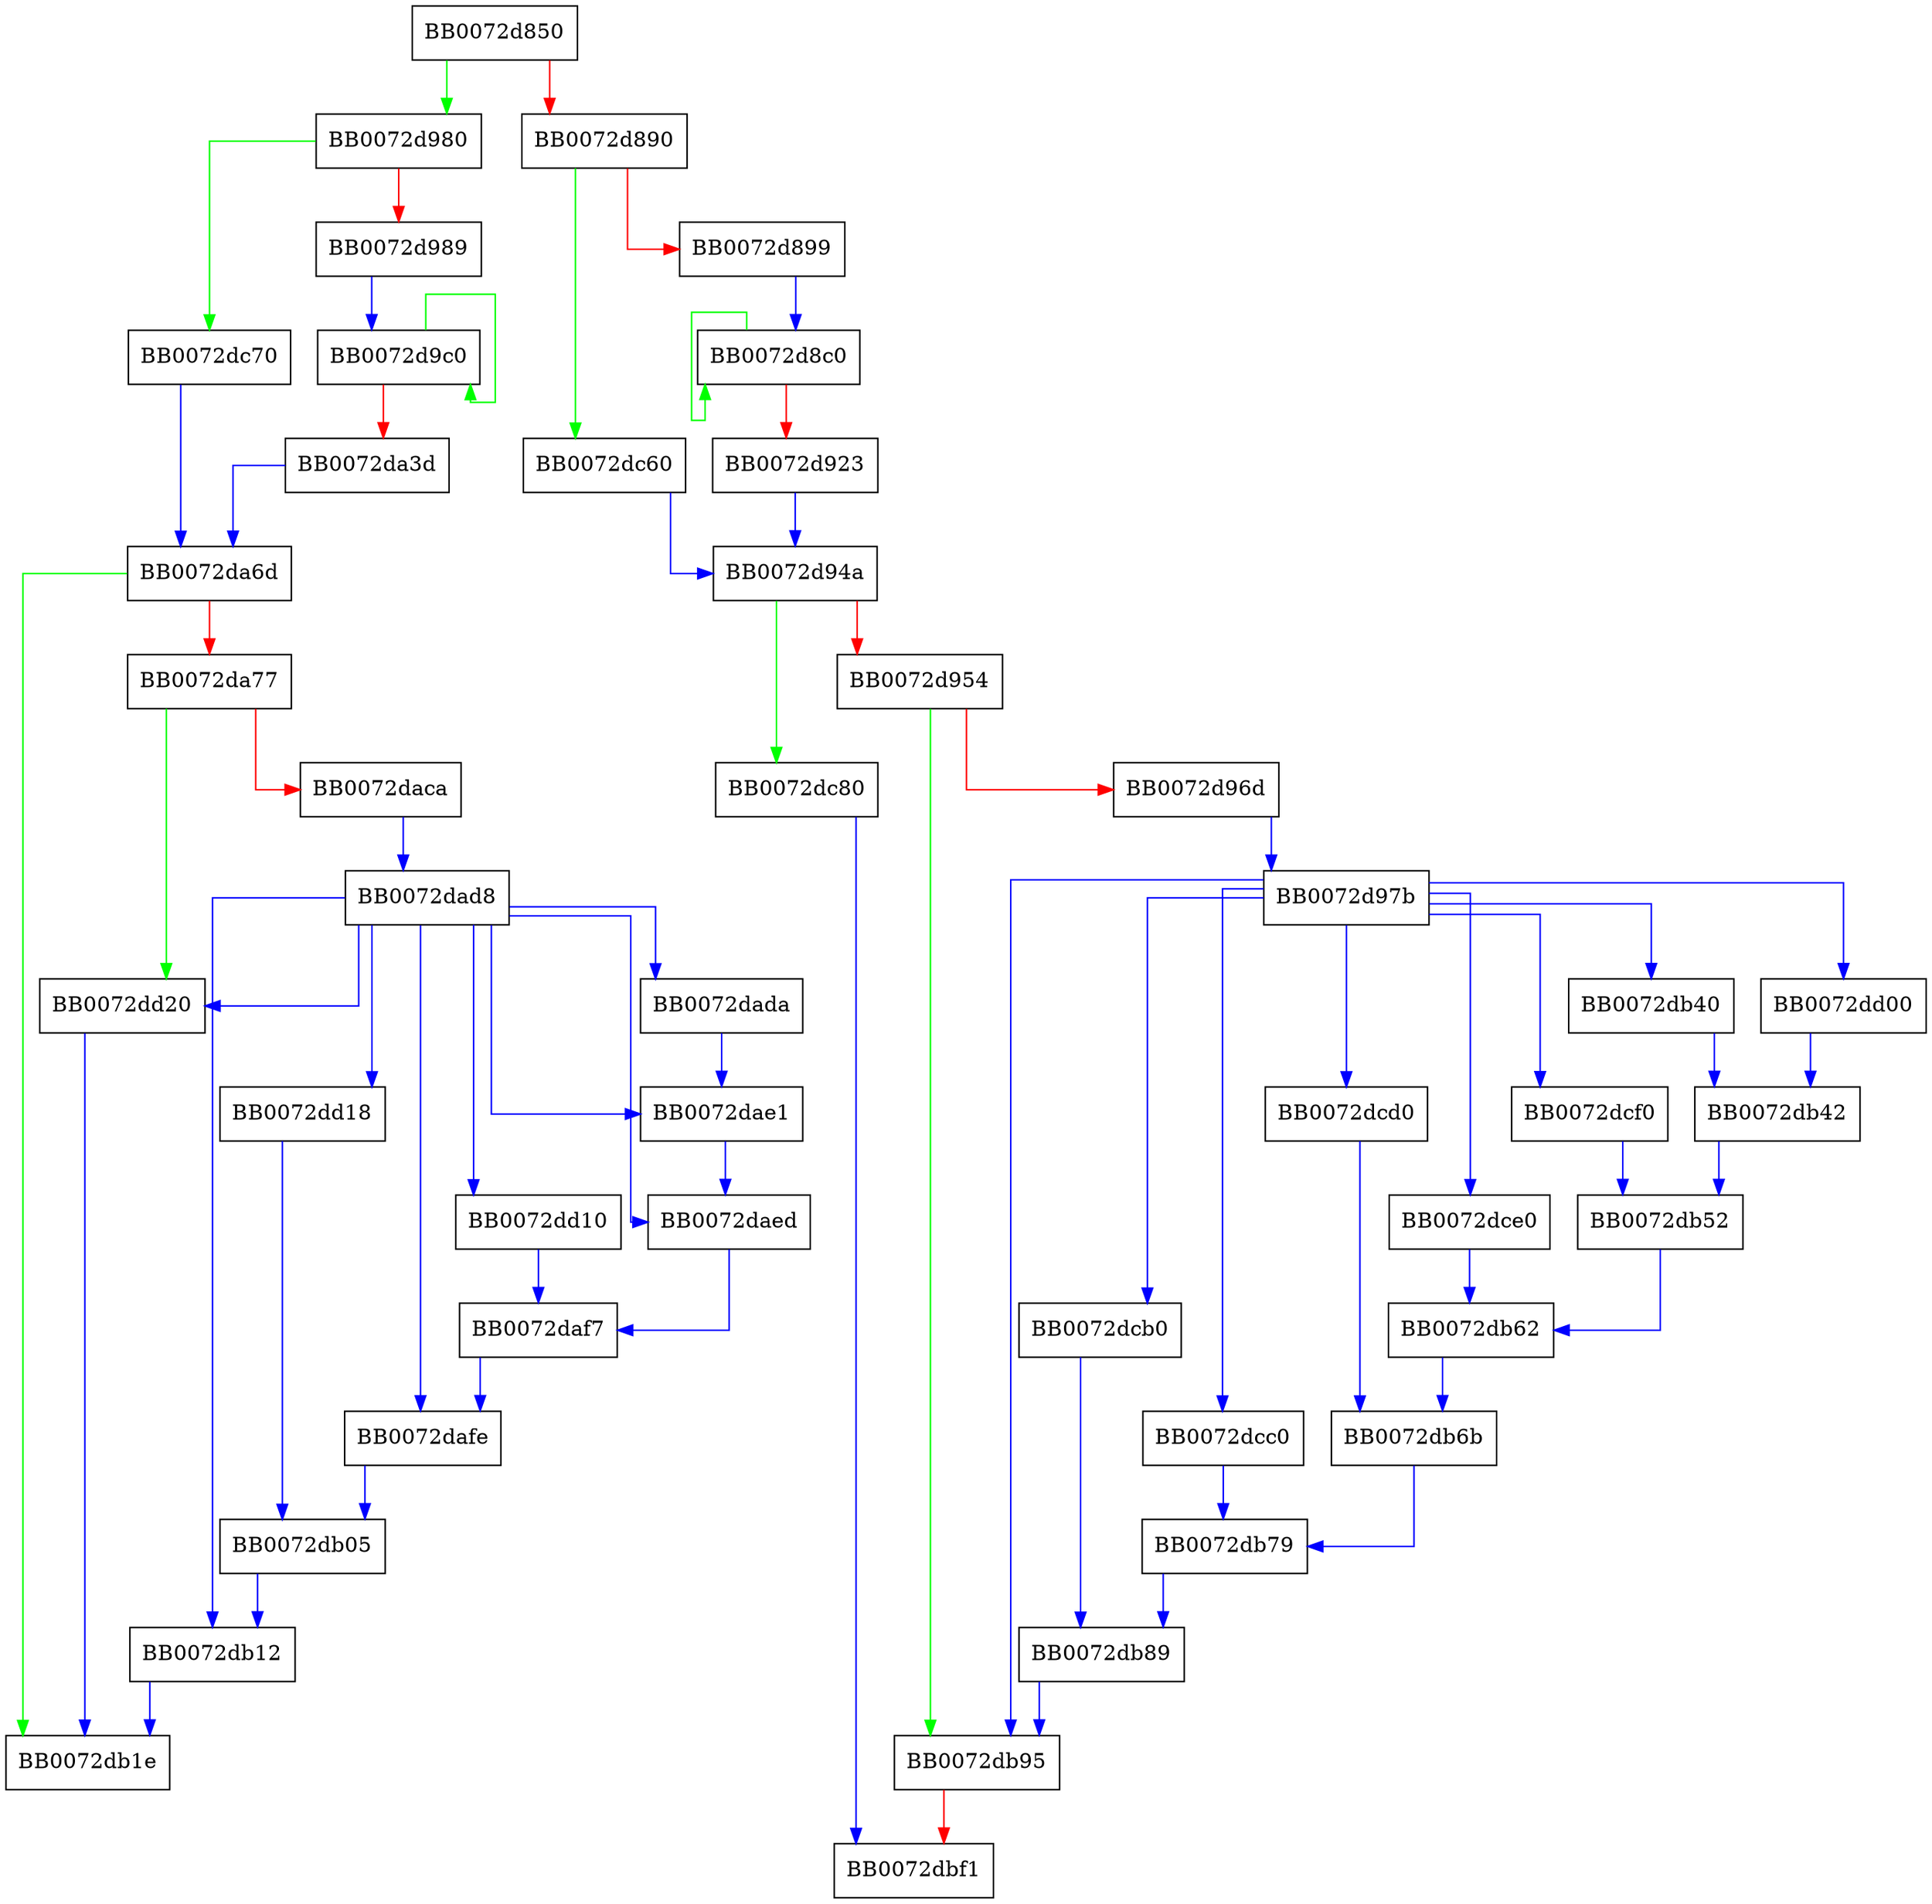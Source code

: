 digraph CAST_cbc_encrypt {
  node [shape="box"];
  graph [splines=ortho];
  BB0072d850 -> BB0072d980 [color="green"];
  BB0072d850 -> BB0072d890 [color="red"];
  BB0072d890 -> BB0072dc60 [color="green"];
  BB0072d890 -> BB0072d899 [color="red"];
  BB0072d899 -> BB0072d8c0 [color="blue"];
  BB0072d8c0 -> BB0072d8c0 [color="green"];
  BB0072d8c0 -> BB0072d923 [color="red"];
  BB0072d923 -> BB0072d94a [color="blue"];
  BB0072d94a -> BB0072dc80 [color="green"];
  BB0072d94a -> BB0072d954 [color="red"];
  BB0072d954 -> BB0072db95 [color="green"];
  BB0072d954 -> BB0072d96d [color="red"];
  BB0072d96d -> BB0072d97b [color="blue"];
  BB0072d97b -> BB0072db95 [color="blue"];
  BB0072d97b -> BB0072dcb0 [color="blue"];
  BB0072d97b -> BB0072dcc0 [color="blue"];
  BB0072d97b -> BB0072dcd0 [color="blue"];
  BB0072d97b -> BB0072dce0 [color="blue"];
  BB0072d97b -> BB0072dcf0 [color="blue"];
  BB0072d97b -> BB0072db40 [color="blue"];
  BB0072d97b -> BB0072dd00 [color="blue"];
  BB0072d980 -> BB0072dc70 [color="green"];
  BB0072d980 -> BB0072d989 [color="red"];
  BB0072d989 -> BB0072d9c0 [color="blue"];
  BB0072d9c0 -> BB0072d9c0 [color="green"];
  BB0072d9c0 -> BB0072da3d [color="red"];
  BB0072da3d -> BB0072da6d [color="blue"];
  BB0072da6d -> BB0072db1e [color="green"];
  BB0072da6d -> BB0072da77 [color="red"];
  BB0072da77 -> BB0072dd20 [color="green"];
  BB0072da77 -> BB0072daca [color="red"];
  BB0072daca -> BB0072dad8 [color="blue"];
  BB0072dad8 -> BB0072dd20 [color="blue"];
  BB0072dad8 -> BB0072db12 [color="blue"];
  BB0072dad8 -> BB0072dd18 [color="blue"];
  BB0072dad8 -> BB0072dafe [color="blue"];
  BB0072dad8 -> BB0072dd10 [color="blue"];
  BB0072dad8 -> BB0072daed [color="blue"];
  BB0072dad8 -> BB0072dae1 [color="blue"];
  BB0072dad8 -> BB0072dada [color="blue"];
  BB0072dada -> BB0072dae1 [color="blue"];
  BB0072dae1 -> BB0072daed [color="blue"];
  BB0072daed -> BB0072daf7 [color="blue"];
  BB0072daf7 -> BB0072dafe [color="blue"];
  BB0072dafe -> BB0072db05 [color="blue"];
  BB0072db05 -> BB0072db12 [color="blue"];
  BB0072db12 -> BB0072db1e [color="blue"];
  BB0072db40 -> BB0072db42 [color="blue"];
  BB0072db42 -> BB0072db52 [color="blue"];
  BB0072db52 -> BB0072db62 [color="blue"];
  BB0072db62 -> BB0072db6b [color="blue"];
  BB0072db6b -> BB0072db79 [color="blue"];
  BB0072db79 -> BB0072db89 [color="blue"];
  BB0072db89 -> BB0072db95 [color="blue"];
  BB0072db95 -> BB0072dbf1 [color="red"];
  BB0072dc60 -> BB0072d94a [color="blue"];
  BB0072dc70 -> BB0072da6d [color="blue"];
  BB0072dc80 -> BB0072dbf1 [color="blue"];
  BB0072dcb0 -> BB0072db89 [color="blue"];
  BB0072dcc0 -> BB0072db79 [color="blue"];
  BB0072dcd0 -> BB0072db6b [color="blue"];
  BB0072dce0 -> BB0072db62 [color="blue"];
  BB0072dcf0 -> BB0072db52 [color="blue"];
  BB0072dd00 -> BB0072db42 [color="blue"];
  BB0072dd10 -> BB0072daf7 [color="blue"];
  BB0072dd18 -> BB0072db05 [color="blue"];
  BB0072dd20 -> BB0072db1e [color="blue"];
}